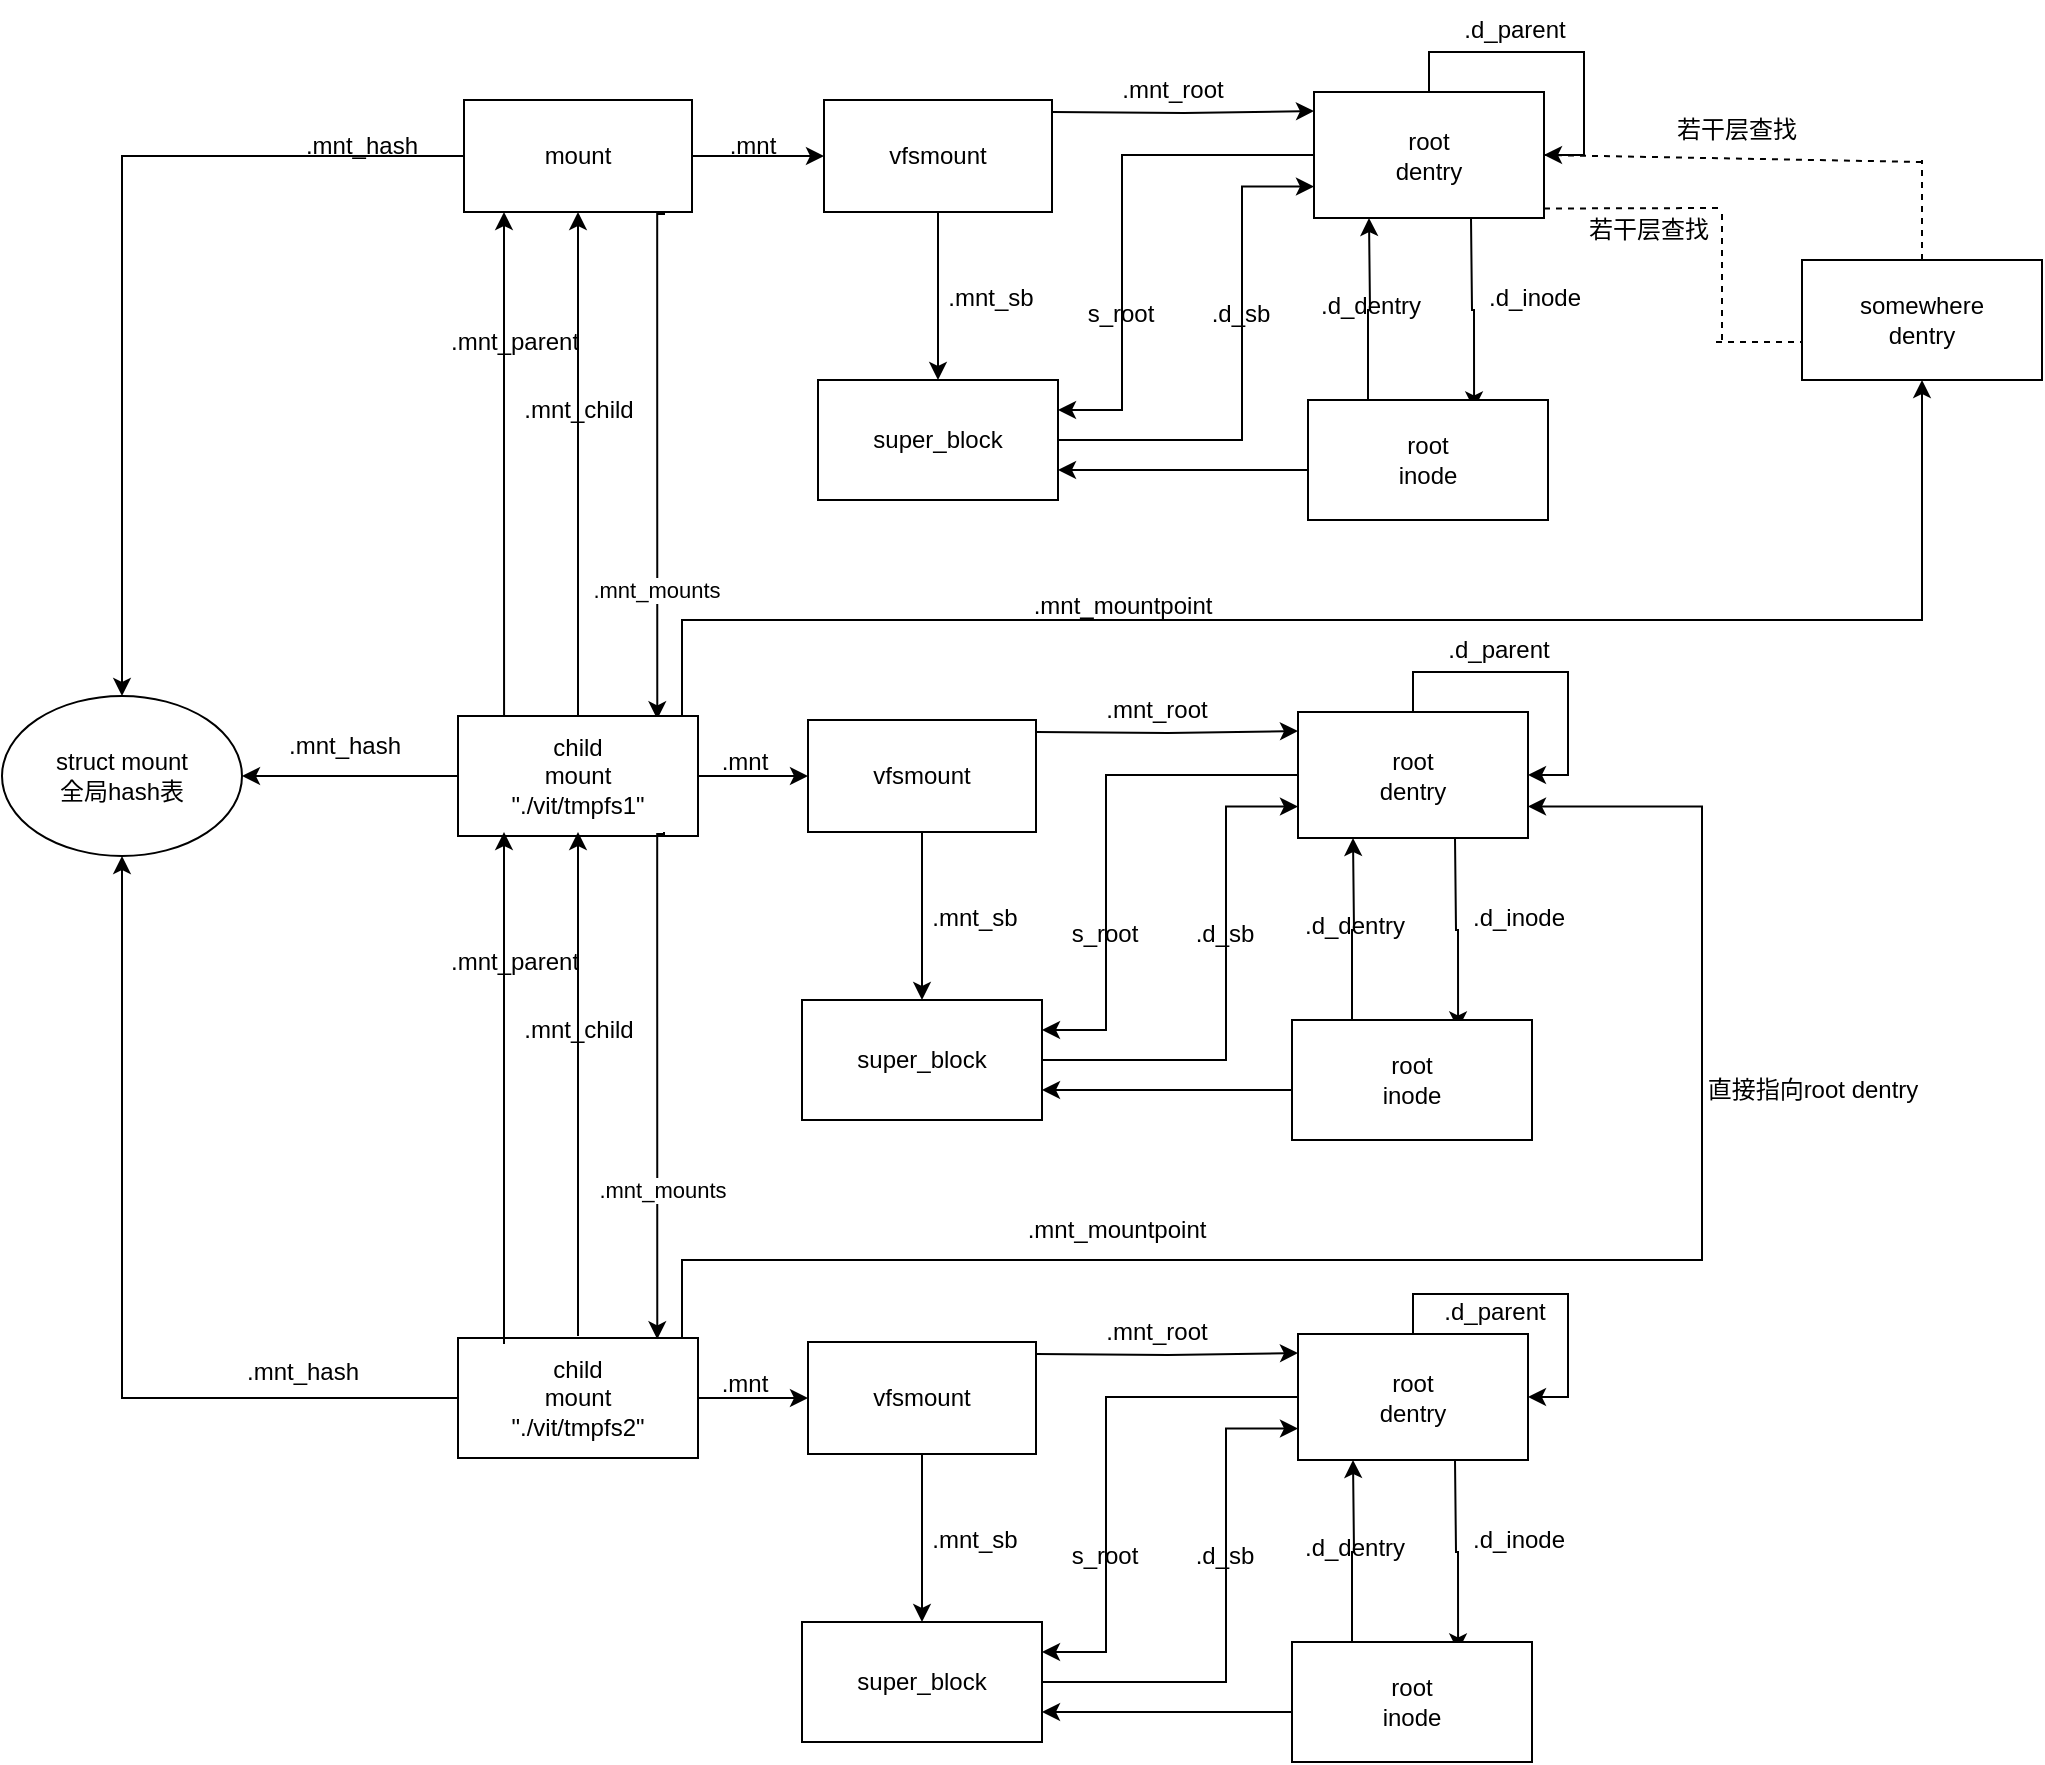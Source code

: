 <mxfile version="27.0.5">
  <diagram name="第 1 页" id="BZO7QQfYzBzUEjRPs3d8">
    <mxGraphModel dx="2232" dy="773" grid="1" gridSize="10" guides="1" tooltips="1" connect="1" arrows="1" fold="1" page="1" pageScale="1" pageWidth="827" pageHeight="1169" math="0" shadow="0">
      <root>
        <mxCell id="0" />
        <mxCell id="1" parent="0" />
        <mxCell id="rWukWYHGOGak0CJ_Dsep-6" style="edgeStyle=orthogonalEdgeStyle;rounded=0;orthogonalLoop=1;jettySize=auto;html=1;entryX=0;entryY=0.5;entryDx=0;entryDy=0;" parent="1" source="rWukWYHGOGak0CJ_Dsep-1" target="rWukWYHGOGak0CJ_Dsep-2" edge="1">
          <mxGeometry relative="1" as="geometry" />
        </mxCell>
        <mxCell id="rWukWYHGOGak0CJ_Dsep-10" style="edgeStyle=orthogonalEdgeStyle;rounded=0;orthogonalLoop=1;jettySize=auto;html=1;" parent="1" source="rWukWYHGOGak0CJ_Dsep-1" target="rWukWYHGOGak0CJ_Dsep-12" edge="1">
          <mxGeometry relative="1" as="geometry">
            <mxPoint x="90" y="288" as="targetPoint" />
          </mxGeometry>
        </mxCell>
        <mxCell id="rWukWYHGOGak0CJ_Dsep-48" style="edgeStyle=orthogonalEdgeStyle;rounded=0;orthogonalLoop=1;jettySize=auto;html=1;entryX=0.847;entryY=0.061;entryDx=0;entryDy=0;entryPerimeter=0;" parent="1" edge="1">
          <mxGeometry relative="1" as="geometry">
            <mxPoint x="251" y="316" as="sourcePoint" />
            <mxPoint x="247.64" y="569.66" as="targetPoint" />
            <Array as="points">
              <mxPoint x="251" y="317" />
              <mxPoint x="248" y="317" />
            </Array>
          </mxGeometry>
        </mxCell>
        <mxCell id="rWukWYHGOGak0CJ_Dsep-49" value=".mnt_mounts" style="edgeLabel;html=1;align=center;verticalAlign=middle;resizable=0;points=[];" parent="rWukWYHGOGak0CJ_Dsep-48" vertex="1" connectable="0">
          <mxGeometry x="0.493" y="-1" relative="1" as="geometry">
            <mxPoint as="offset" />
          </mxGeometry>
        </mxCell>
        <mxCell id="rWukWYHGOGak0CJ_Dsep-1" value="mount" style="rounded=0;whiteSpace=wrap;html=1;" parent="1" vertex="1">
          <mxGeometry x="151" y="260" width="114" height="56" as="geometry" />
        </mxCell>
        <mxCell id="rWukWYHGOGak0CJ_Dsep-17" style="edgeStyle=orthogonalEdgeStyle;rounded=0;orthogonalLoop=1;jettySize=auto;html=1;entryX=0;entryY=0.5;entryDx=0;entryDy=0;" parent="1" edge="1">
          <mxGeometry relative="1" as="geometry">
            <mxPoint x="445" y="266" as="sourcePoint" />
            <mxPoint x="576" y="265.5" as="targetPoint" />
          </mxGeometry>
        </mxCell>
        <mxCell id="rWukWYHGOGak0CJ_Dsep-25" style="edgeStyle=orthogonalEdgeStyle;rounded=0;orthogonalLoop=1;jettySize=auto;html=1;" parent="1" source="rWukWYHGOGak0CJ_Dsep-2" target="rWukWYHGOGak0CJ_Dsep-13" edge="1">
          <mxGeometry relative="1" as="geometry" />
        </mxCell>
        <mxCell id="rWukWYHGOGak0CJ_Dsep-2" value="vfsmount" style="rounded=0;whiteSpace=wrap;html=1;" parent="1" vertex="1">
          <mxGeometry x="331" y="260" width="114" height="56" as="geometry" />
        </mxCell>
        <mxCell id="rWukWYHGOGak0CJ_Dsep-23" style="edgeStyle=orthogonalEdgeStyle;rounded=0;orthogonalLoop=1;jettySize=auto;html=1;entryX=0.692;entryY=0.078;entryDx=0;entryDy=0;entryPerimeter=0;" parent="1" target="rWukWYHGOGak0CJ_Dsep-5" edge="1">
          <mxGeometry relative="1" as="geometry">
            <mxPoint x="654.5" y="319" as="sourcePoint" />
            <mxPoint x="655" y="392" as="targetPoint" />
          </mxGeometry>
        </mxCell>
        <mxCell id="rWukWYHGOGak0CJ_Dsep-36" style="edgeStyle=orthogonalEdgeStyle;rounded=0;orthogonalLoop=1;jettySize=auto;html=1;entryX=1;entryY=0.25;entryDx=0;entryDy=0;" parent="1" source="rWukWYHGOGak0CJ_Dsep-4" target="rWukWYHGOGak0CJ_Dsep-13" edge="1">
          <mxGeometry relative="1" as="geometry">
            <Array as="points">
              <mxPoint x="480" y="288" />
              <mxPoint x="480" y="415" />
            </Array>
          </mxGeometry>
        </mxCell>
        <mxCell id="rWukWYHGOGak0CJ_Dsep-4" value="root&lt;div&gt;dentry&lt;/div&gt;" style="rounded=0;whiteSpace=wrap;html=1;" parent="1" vertex="1">
          <mxGeometry x="576" y="256" width="115" height="63" as="geometry" />
        </mxCell>
        <mxCell id="rWukWYHGOGak0CJ_Dsep-19" style="edgeStyle=orthogonalEdgeStyle;rounded=0;orthogonalLoop=1;jettySize=auto;html=1;entryX=0.5;entryY=1;entryDx=0;entryDy=0;exitX=0.25;exitY=0;exitDx=0;exitDy=0;" parent="1" source="rWukWYHGOGak0CJ_Dsep-5" edge="1">
          <mxGeometry relative="1" as="geometry">
            <mxPoint x="604" y="392" as="sourcePoint" />
            <mxPoint x="603.5" y="319" as="targetPoint" />
          </mxGeometry>
        </mxCell>
        <mxCell id="rWukWYHGOGak0CJ_Dsep-34" style="edgeStyle=orthogonalEdgeStyle;rounded=0;orthogonalLoop=1;jettySize=auto;html=1;entryX=1;entryY=0.75;entryDx=0;entryDy=0;" parent="1" source="rWukWYHGOGak0CJ_Dsep-5" target="rWukWYHGOGak0CJ_Dsep-13" edge="1">
          <mxGeometry relative="1" as="geometry">
            <Array as="points">
              <mxPoint x="540" y="445" />
              <mxPoint x="540" y="445" />
            </Array>
          </mxGeometry>
        </mxCell>
        <mxCell id="rWukWYHGOGak0CJ_Dsep-5" value="&lt;div&gt;root&lt;/div&gt;&lt;div&gt;inode&lt;/div&gt;" style="rounded=0;whiteSpace=wrap;html=1;" parent="1" vertex="1">
          <mxGeometry x="573" y="410" width="120" height="60" as="geometry" />
        </mxCell>
        <mxCell id="rWukWYHGOGak0CJ_Dsep-7" value=".mnt" style="text;html=1;align=center;verticalAlign=middle;resizable=0;points=[];autosize=1;strokeColor=none;fillColor=none;" parent="1" vertex="1">
          <mxGeometry x="270" y="268" width="50" height="30" as="geometry" />
        </mxCell>
        <mxCell id="rWukWYHGOGak0CJ_Dsep-11" value=".mnt_hash" style="text;html=1;align=center;verticalAlign=middle;whiteSpace=wrap;rounded=0;" parent="1" vertex="1">
          <mxGeometry x="70" y="268" width="60" height="30" as="geometry" />
        </mxCell>
        <mxCell id="rWukWYHGOGak0CJ_Dsep-12" value="struct mount&lt;div&gt;全局hash表&lt;/div&gt;" style="ellipse;whiteSpace=wrap;html=1;" parent="1" vertex="1">
          <mxGeometry x="-80" y="558" width="120" height="80" as="geometry" />
        </mxCell>
        <mxCell id="rWukWYHGOGak0CJ_Dsep-27" style="edgeStyle=orthogonalEdgeStyle;rounded=0;orthogonalLoop=1;jettySize=auto;html=1;entryX=0;entryY=0.75;entryDx=0;entryDy=0;" parent="1" source="rWukWYHGOGak0CJ_Dsep-13" target="rWukWYHGOGak0CJ_Dsep-4" edge="1">
          <mxGeometry relative="1" as="geometry">
            <Array as="points">
              <mxPoint x="540" y="430" />
              <mxPoint x="540" y="303" />
            </Array>
          </mxGeometry>
        </mxCell>
        <mxCell id="rWukWYHGOGak0CJ_Dsep-13" value="super_block" style="rounded=0;whiteSpace=wrap;html=1;" parent="1" vertex="1">
          <mxGeometry x="328" y="400" width="120" height="60" as="geometry" />
        </mxCell>
        <mxCell id="rWukWYHGOGak0CJ_Dsep-14" style="edgeStyle=orthogonalEdgeStyle;rounded=0;orthogonalLoop=1;jettySize=auto;html=1;entryX=1;entryY=0.5;entryDx=0;entryDy=0;" parent="1" source="rWukWYHGOGak0CJ_Dsep-4" target="rWukWYHGOGak0CJ_Dsep-4" edge="1">
          <mxGeometry relative="1" as="geometry" />
        </mxCell>
        <mxCell id="rWukWYHGOGak0CJ_Dsep-16" value=".d_parent" style="text;html=1;align=center;verticalAlign=middle;resizable=0;points=[];autosize=1;strokeColor=none;fillColor=none;" parent="1" vertex="1">
          <mxGeometry x="641" y="210" width="70" height="30" as="geometry" />
        </mxCell>
        <mxCell id="rWukWYHGOGak0CJ_Dsep-18" value=".mnt_root" style="text;html=1;align=center;verticalAlign=middle;resizable=0;points=[];autosize=1;strokeColor=none;fillColor=none;" parent="1" vertex="1">
          <mxGeometry x="470" y="240" width="70" height="30" as="geometry" />
        </mxCell>
        <mxCell id="rWukWYHGOGak0CJ_Dsep-20" value=".d_dentry" style="text;html=1;align=center;verticalAlign=middle;resizable=0;points=[];autosize=1;strokeColor=none;fillColor=none;" parent="1" vertex="1">
          <mxGeometry x="569" y="348" width="70" height="30" as="geometry" />
        </mxCell>
        <mxCell id="rWukWYHGOGak0CJ_Dsep-24" value=".d_inode" style="text;html=1;align=center;verticalAlign=middle;resizable=0;points=[];autosize=1;strokeColor=none;fillColor=none;" parent="1" vertex="1">
          <mxGeometry x="651" y="344" width="70" height="30" as="geometry" />
        </mxCell>
        <mxCell id="rWukWYHGOGak0CJ_Dsep-26" value=".mnt_sb" style="text;html=1;align=center;verticalAlign=middle;resizable=0;points=[];autosize=1;strokeColor=none;fillColor=none;" parent="1" vertex="1">
          <mxGeometry x="379" y="344" width="70" height="30" as="geometry" />
        </mxCell>
        <mxCell id="rWukWYHGOGak0CJ_Dsep-28" value=".d_sb" style="text;html=1;align=center;verticalAlign=middle;resizable=0;points=[];autosize=1;strokeColor=none;fillColor=none;" parent="1" vertex="1">
          <mxGeometry x="514" y="352" width="50" height="30" as="geometry" />
        </mxCell>
        <mxCell id="rWukWYHGOGak0CJ_Dsep-32" value="s_root" style="text;html=1;align=center;verticalAlign=middle;resizable=0;points=[];autosize=1;strokeColor=none;fillColor=none;" parent="1" vertex="1">
          <mxGeometry x="449" y="352" width="60" height="30" as="geometry" />
        </mxCell>
        <mxCell id="rWukWYHGOGak0CJ_Dsep-43" style="edgeStyle=orthogonalEdgeStyle;rounded=0;orthogonalLoop=1;jettySize=auto;html=1;exitX=0.192;exitY=0.067;exitDx=0;exitDy=0;exitPerimeter=0;" parent="1" edge="1" source="rWukWYHGOGak0CJ_Dsep-40">
          <mxGeometry relative="1" as="geometry">
            <mxPoint x="171" y="316" as="targetPoint" />
            <mxPoint x="171" y="496" as="sourcePoint" />
          </mxGeometry>
        </mxCell>
        <mxCell id="rWukWYHGOGak0CJ_Dsep-45" style="edgeStyle=orthogonalEdgeStyle;rounded=0;orthogonalLoop=1;jettySize=auto;html=1;entryX=0.5;entryY=1;entryDx=0;entryDy=0;" parent="1" source="rWukWYHGOGak0CJ_Dsep-40" target="rWukWYHGOGak0CJ_Dsep-1" edge="1">
          <mxGeometry relative="1" as="geometry" />
        </mxCell>
        <mxCell id="HpxIS0S2C_Km43UUAVfv-24" style="edgeStyle=orthogonalEdgeStyle;rounded=0;orthogonalLoop=1;jettySize=auto;html=1;entryX=0;entryY=0.5;entryDx=0;entryDy=0;" edge="1" parent="1" source="rWukWYHGOGak0CJ_Dsep-40" target="HpxIS0S2C_Km43UUAVfv-3">
          <mxGeometry relative="1" as="geometry" />
        </mxCell>
        <mxCell id="HpxIS0S2C_Km43UUAVfv-28" style="edgeStyle=orthogonalEdgeStyle;rounded=0;orthogonalLoop=1;jettySize=auto;html=1;entryX=0.5;entryY=1;entryDx=0;entryDy=0;" edge="1" parent="1" source="rWukWYHGOGak0CJ_Dsep-40" target="HpxIS0S2C_Km43UUAVfv-23">
          <mxGeometry relative="1" as="geometry">
            <Array as="points">
              <mxPoint x="260" y="520" />
              <mxPoint x="880" y="520" />
            </Array>
          </mxGeometry>
        </mxCell>
        <mxCell id="HpxIS0S2C_Km43UUAVfv-72" style="edgeStyle=orthogonalEdgeStyle;rounded=0;orthogonalLoop=1;jettySize=auto;html=1;entryX=1;entryY=0.5;entryDx=0;entryDy=0;" edge="1" parent="1" source="rWukWYHGOGak0CJ_Dsep-40" target="rWukWYHGOGak0CJ_Dsep-12">
          <mxGeometry relative="1" as="geometry" />
        </mxCell>
        <mxCell id="rWukWYHGOGak0CJ_Dsep-40" value="child&lt;div&gt;&lt;div&gt;mount&lt;/div&gt;&lt;/div&gt;&lt;div&gt;&quot;./vit/tmpfs1&quot;&lt;/div&gt;" style="rounded=0;whiteSpace=wrap;html=1;" parent="1" vertex="1">
          <mxGeometry x="148" y="568" width="120" height="60" as="geometry" />
        </mxCell>
        <mxCell id="rWukWYHGOGak0CJ_Dsep-44" value=".mnt_parent" style="text;html=1;align=center;verticalAlign=middle;resizable=0;points=[];autosize=1;strokeColor=none;fillColor=none;" parent="1" vertex="1">
          <mxGeometry x="131" y="366" width="90" height="30" as="geometry" />
        </mxCell>
        <mxCell id="rWukWYHGOGak0CJ_Dsep-47" value=".mnt_child" style="text;html=1;align=center;verticalAlign=middle;resizable=0;points=[];autosize=1;strokeColor=none;fillColor=none;" parent="1" vertex="1">
          <mxGeometry x="168" y="400" width="80" height="30" as="geometry" />
        </mxCell>
        <mxCell id="HpxIS0S2C_Km43UUAVfv-1" style="edgeStyle=orthogonalEdgeStyle;rounded=0;orthogonalLoop=1;jettySize=auto;html=1;entryX=0;entryY=0.5;entryDx=0;entryDy=0;" edge="1" parent="1">
          <mxGeometry relative="1" as="geometry">
            <mxPoint x="437" y="576" as="sourcePoint" />
            <mxPoint x="568" y="575.5" as="targetPoint" />
          </mxGeometry>
        </mxCell>
        <mxCell id="HpxIS0S2C_Km43UUAVfv-2" style="edgeStyle=orthogonalEdgeStyle;rounded=0;orthogonalLoop=1;jettySize=auto;html=1;" edge="1" parent="1" source="HpxIS0S2C_Km43UUAVfv-3" target="HpxIS0S2C_Km43UUAVfv-11">
          <mxGeometry relative="1" as="geometry" />
        </mxCell>
        <mxCell id="HpxIS0S2C_Km43UUAVfv-3" value="vfsmount" style="rounded=0;whiteSpace=wrap;html=1;" vertex="1" parent="1">
          <mxGeometry x="323" y="570" width="114" height="56" as="geometry" />
        </mxCell>
        <mxCell id="HpxIS0S2C_Km43UUAVfv-4" style="edgeStyle=orthogonalEdgeStyle;rounded=0;orthogonalLoop=1;jettySize=auto;html=1;entryX=0.692;entryY=0.078;entryDx=0;entryDy=0;entryPerimeter=0;" edge="1" parent="1" target="HpxIS0S2C_Km43UUAVfv-9">
          <mxGeometry relative="1" as="geometry">
            <mxPoint x="646.5" y="629" as="sourcePoint" />
            <mxPoint x="647" y="702" as="targetPoint" />
          </mxGeometry>
        </mxCell>
        <mxCell id="HpxIS0S2C_Km43UUAVfv-5" style="edgeStyle=orthogonalEdgeStyle;rounded=0;orthogonalLoop=1;jettySize=auto;html=1;entryX=1;entryY=0.25;entryDx=0;entryDy=0;" edge="1" parent="1" source="HpxIS0S2C_Km43UUAVfv-6" target="HpxIS0S2C_Km43UUAVfv-11">
          <mxGeometry relative="1" as="geometry">
            <Array as="points">
              <mxPoint x="472" y="598" />
              <mxPoint x="472" y="725" />
            </Array>
          </mxGeometry>
        </mxCell>
        <mxCell id="HpxIS0S2C_Km43UUAVfv-6" value="root&lt;div&gt;dentry&lt;/div&gt;" style="rounded=0;whiteSpace=wrap;html=1;" vertex="1" parent="1">
          <mxGeometry x="568" y="566" width="115" height="63" as="geometry" />
        </mxCell>
        <mxCell id="HpxIS0S2C_Km43UUAVfv-7" style="edgeStyle=orthogonalEdgeStyle;rounded=0;orthogonalLoop=1;jettySize=auto;html=1;entryX=0.5;entryY=1;entryDx=0;entryDy=0;exitX=0.25;exitY=0;exitDx=0;exitDy=0;" edge="1" parent="1" source="HpxIS0S2C_Km43UUAVfv-9">
          <mxGeometry relative="1" as="geometry">
            <mxPoint x="596" y="702" as="sourcePoint" />
            <mxPoint x="595.5" y="629" as="targetPoint" />
          </mxGeometry>
        </mxCell>
        <mxCell id="HpxIS0S2C_Km43UUAVfv-8" style="edgeStyle=orthogonalEdgeStyle;rounded=0;orthogonalLoop=1;jettySize=auto;html=1;entryX=1;entryY=0.75;entryDx=0;entryDy=0;" edge="1" parent="1" source="HpxIS0S2C_Km43UUAVfv-9" target="HpxIS0S2C_Km43UUAVfv-11">
          <mxGeometry relative="1" as="geometry">
            <Array as="points">
              <mxPoint x="532" y="755" />
              <mxPoint x="532" y="755" />
            </Array>
          </mxGeometry>
        </mxCell>
        <mxCell id="HpxIS0S2C_Km43UUAVfv-9" value="&lt;div&gt;root&lt;/div&gt;&lt;div&gt;inode&lt;/div&gt;" style="rounded=0;whiteSpace=wrap;html=1;" vertex="1" parent="1">
          <mxGeometry x="565" y="720" width="120" height="60" as="geometry" />
        </mxCell>
        <mxCell id="HpxIS0S2C_Km43UUAVfv-10" style="edgeStyle=orthogonalEdgeStyle;rounded=0;orthogonalLoop=1;jettySize=auto;html=1;entryX=0;entryY=0.75;entryDx=0;entryDy=0;" edge="1" parent="1" source="HpxIS0S2C_Km43UUAVfv-11" target="HpxIS0S2C_Km43UUAVfv-6">
          <mxGeometry relative="1" as="geometry">
            <Array as="points">
              <mxPoint x="532" y="740" />
              <mxPoint x="532" y="613" />
            </Array>
          </mxGeometry>
        </mxCell>
        <mxCell id="HpxIS0S2C_Km43UUAVfv-11" value="super_block" style="rounded=0;whiteSpace=wrap;html=1;" vertex="1" parent="1">
          <mxGeometry x="320" y="710" width="120" height="60" as="geometry" />
        </mxCell>
        <mxCell id="HpxIS0S2C_Km43UUAVfv-12" style="edgeStyle=orthogonalEdgeStyle;rounded=0;orthogonalLoop=1;jettySize=auto;html=1;entryX=1;entryY=0.5;entryDx=0;entryDy=0;" edge="1" parent="1" source="HpxIS0S2C_Km43UUAVfv-6" target="HpxIS0S2C_Km43UUAVfv-6">
          <mxGeometry relative="1" as="geometry" />
        </mxCell>
        <mxCell id="HpxIS0S2C_Km43UUAVfv-13" value=".d_parent" style="text;html=1;align=center;verticalAlign=middle;resizable=0;points=[];autosize=1;strokeColor=none;fillColor=none;" vertex="1" parent="1">
          <mxGeometry x="633" y="520" width="70" height="30" as="geometry" />
        </mxCell>
        <mxCell id="HpxIS0S2C_Km43UUAVfv-14" value=".mnt_root" style="text;html=1;align=center;verticalAlign=middle;resizable=0;points=[];autosize=1;strokeColor=none;fillColor=none;" vertex="1" parent="1">
          <mxGeometry x="462" y="550" width="70" height="30" as="geometry" />
        </mxCell>
        <mxCell id="HpxIS0S2C_Km43UUAVfv-15" value=".d_dentry" style="text;html=1;align=center;verticalAlign=middle;resizable=0;points=[];autosize=1;strokeColor=none;fillColor=none;" vertex="1" parent="1">
          <mxGeometry x="561" y="658" width="70" height="30" as="geometry" />
        </mxCell>
        <mxCell id="HpxIS0S2C_Km43UUAVfv-16" value=".d_inode" style="text;html=1;align=center;verticalAlign=middle;resizable=0;points=[];autosize=1;strokeColor=none;fillColor=none;" vertex="1" parent="1">
          <mxGeometry x="643" y="654" width="70" height="30" as="geometry" />
        </mxCell>
        <mxCell id="HpxIS0S2C_Km43UUAVfv-17" value=".mnt_sb" style="text;html=1;align=center;verticalAlign=middle;resizable=0;points=[];autosize=1;strokeColor=none;fillColor=none;" vertex="1" parent="1">
          <mxGeometry x="371" y="654" width="70" height="30" as="geometry" />
        </mxCell>
        <mxCell id="HpxIS0S2C_Km43UUAVfv-18" value=".d_sb" style="text;html=1;align=center;verticalAlign=middle;resizable=0;points=[];autosize=1;strokeColor=none;fillColor=none;" vertex="1" parent="1">
          <mxGeometry x="506" y="662" width="50" height="30" as="geometry" />
        </mxCell>
        <mxCell id="HpxIS0S2C_Km43UUAVfv-19" value="s_root" style="text;html=1;align=center;verticalAlign=middle;resizable=0;points=[];autosize=1;strokeColor=none;fillColor=none;" vertex="1" parent="1">
          <mxGeometry x="441" y="662" width="60" height="30" as="geometry" />
        </mxCell>
        <mxCell id="HpxIS0S2C_Km43UUAVfv-23" value="somewhere&lt;div&gt;dentry&lt;/div&gt;" style="rounded=0;whiteSpace=wrap;html=1;" vertex="1" parent="1">
          <mxGeometry x="820" y="340" width="120" height="60" as="geometry" />
        </mxCell>
        <mxCell id="HpxIS0S2C_Km43UUAVfv-25" value=".mnt" style="text;html=1;align=center;verticalAlign=middle;resizable=0;points=[];autosize=1;strokeColor=none;fillColor=none;" vertex="1" parent="1">
          <mxGeometry x="266" y="576" width="50" height="30" as="geometry" />
        </mxCell>
        <mxCell id="HpxIS0S2C_Km43UUAVfv-27" value=".mnt_hash" style="text;html=1;align=center;verticalAlign=middle;resizable=0;points=[];autosize=1;strokeColor=none;fillColor=none;" vertex="1" parent="1">
          <mxGeometry x="51" y="568" width="80" height="30" as="geometry" />
        </mxCell>
        <mxCell id="HpxIS0S2C_Km43UUAVfv-29" value=".mnt_mountpoint" style="text;html=1;align=center;verticalAlign=middle;resizable=0;points=[];autosize=1;strokeColor=none;fillColor=none;" vertex="1" parent="1">
          <mxGeometry x="425" y="498" width="110" height="30" as="geometry" />
        </mxCell>
        <mxCell id="HpxIS0S2C_Km43UUAVfv-32" value="" style="endArrow=none;dashed=1;html=1;rounded=0;" edge="1" parent="1">
          <mxGeometry width="50" height="50" relative="1" as="geometry">
            <mxPoint x="880" y="340" as="sourcePoint" />
            <mxPoint x="880" y="290" as="targetPoint" />
          </mxGeometry>
        </mxCell>
        <mxCell id="HpxIS0S2C_Km43UUAVfv-34" value="" style="endArrow=none;dashed=1;html=1;rounded=0;exitX=1;exitY=0.5;exitDx=0;exitDy=0;" edge="1" parent="1" source="rWukWYHGOGak0CJ_Dsep-4">
          <mxGeometry width="50" height="50" relative="1" as="geometry">
            <mxPoint x="810" y="291" as="sourcePoint" />
            <mxPoint x="880" y="291" as="targetPoint" />
          </mxGeometry>
        </mxCell>
        <mxCell id="HpxIS0S2C_Km43UUAVfv-35" value="若干层查找" style="text;html=1;align=center;verticalAlign=middle;resizable=0;points=[];autosize=1;strokeColor=none;fillColor=none;" vertex="1" parent="1">
          <mxGeometry x="747" y="260" width="80" height="30" as="geometry" />
        </mxCell>
        <mxCell id="HpxIS0S2C_Km43UUAVfv-36" value="" style="endArrow=none;dashed=1;html=1;rounded=0;exitX=1;exitY=0.75;exitDx=0;exitDy=0;" edge="1" parent="1">
          <mxGeometry width="50" height="50" relative="1" as="geometry">
            <mxPoint x="691" y="314.25" as="sourcePoint" />
            <mxPoint x="780" y="314" as="targetPoint" />
          </mxGeometry>
        </mxCell>
        <mxCell id="HpxIS0S2C_Km43UUAVfv-37" value="" style="endArrow=none;dashed=1;html=1;rounded=0;" edge="1" parent="1">
          <mxGeometry width="50" height="50" relative="1" as="geometry">
            <mxPoint x="780" y="380" as="sourcePoint" />
            <mxPoint x="780" y="316" as="targetPoint" />
          </mxGeometry>
        </mxCell>
        <mxCell id="HpxIS0S2C_Km43UUAVfv-38" value="" style="endArrow=none;dashed=1;html=1;rounded=0;" edge="1" parent="1">
          <mxGeometry width="50" height="50" relative="1" as="geometry">
            <mxPoint x="777" y="381" as="sourcePoint" />
            <mxPoint x="820" y="381" as="targetPoint" />
          </mxGeometry>
        </mxCell>
        <mxCell id="HpxIS0S2C_Km43UUAVfv-39" value="若干层查找" style="text;html=1;align=center;verticalAlign=middle;resizable=0;points=[];autosize=1;strokeColor=none;fillColor=none;" vertex="1" parent="1">
          <mxGeometry x="703" y="310" width="80" height="30" as="geometry" />
        </mxCell>
        <mxCell id="HpxIS0S2C_Km43UUAVfv-41" style="edgeStyle=orthogonalEdgeStyle;rounded=0;orthogonalLoop=1;jettySize=auto;html=1;entryX=0;entryY=0.5;entryDx=0;entryDy=0;" edge="1" parent="1" source="HpxIS0S2C_Km43UUAVfv-42" target="HpxIS0S2C_Km43UUAVfv-45">
          <mxGeometry relative="1" as="geometry" />
        </mxCell>
        <mxCell id="HpxIS0S2C_Km43UUAVfv-71" style="edgeStyle=orthogonalEdgeStyle;rounded=0;orthogonalLoop=1;jettySize=auto;html=1;entryX=1;entryY=0.75;entryDx=0;entryDy=0;" edge="1" parent="1" source="HpxIS0S2C_Km43UUAVfv-42" target="HpxIS0S2C_Km43UUAVfv-6">
          <mxGeometry relative="1" as="geometry">
            <Array as="points">
              <mxPoint x="260" y="840" />
              <mxPoint x="770" y="840" />
              <mxPoint x="770" y="613" />
            </Array>
          </mxGeometry>
        </mxCell>
        <mxCell id="HpxIS0S2C_Km43UUAVfv-73" style="edgeStyle=orthogonalEdgeStyle;rounded=0;orthogonalLoop=1;jettySize=auto;html=1;entryX=0.5;entryY=1;entryDx=0;entryDy=0;" edge="1" parent="1" source="HpxIS0S2C_Km43UUAVfv-42" target="rWukWYHGOGak0CJ_Dsep-12">
          <mxGeometry relative="1" as="geometry" />
        </mxCell>
        <mxCell id="HpxIS0S2C_Km43UUAVfv-42" value="child&lt;div&gt;mount&lt;/div&gt;&lt;div&gt;&quot;./vit/tmpfs2&quot;&lt;/div&gt;" style="rounded=0;whiteSpace=wrap;html=1;" vertex="1" parent="1">
          <mxGeometry x="148" y="879" width="120" height="60" as="geometry" />
        </mxCell>
        <mxCell id="HpxIS0S2C_Km43UUAVfv-43" style="edgeStyle=orthogonalEdgeStyle;rounded=0;orthogonalLoop=1;jettySize=auto;html=1;entryX=0;entryY=0.5;entryDx=0;entryDy=0;" edge="1" parent="1">
          <mxGeometry relative="1" as="geometry">
            <mxPoint x="437" y="887" as="sourcePoint" />
            <mxPoint x="568" y="886.5" as="targetPoint" />
          </mxGeometry>
        </mxCell>
        <mxCell id="HpxIS0S2C_Km43UUAVfv-44" style="edgeStyle=orthogonalEdgeStyle;rounded=0;orthogonalLoop=1;jettySize=auto;html=1;" edge="1" parent="1" source="HpxIS0S2C_Km43UUAVfv-45" target="HpxIS0S2C_Km43UUAVfv-53">
          <mxGeometry relative="1" as="geometry" />
        </mxCell>
        <mxCell id="HpxIS0S2C_Km43UUAVfv-45" value="vfsmount" style="rounded=0;whiteSpace=wrap;html=1;" vertex="1" parent="1">
          <mxGeometry x="323" y="881" width="114" height="56" as="geometry" />
        </mxCell>
        <mxCell id="HpxIS0S2C_Km43UUAVfv-46" style="edgeStyle=orthogonalEdgeStyle;rounded=0;orthogonalLoop=1;jettySize=auto;html=1;entryX=0.692;entryY=0.078;entryDx=0;entryDy=0;entryPerimeter=0;" edge="1" parent="1" target="HpxIS0S2C_Km43UUAVfv-51">
          <mxGeometry relative="1" as="geometry">
            <mxPoint x="646.5" y="940" as="sourcePoint" />
            <mxPoint x="647" y="1013" as="targetPoint" />
          </mxGeometry>
        </mxCell>
        <mxCell id="HpxIS0S2C_Km43UUAVfv-47" style="edgeStyle=orthogonalEdgeStyle;rounded=0;orthogonalLoop=1;jettySize=auto;html=1;entryX=1;entryY=0.25;entryDx=0;entryDy=0;" edge="1" parent="1" source="HpxIS0S2C_Km43UUAVfv-48" target="HpxIS0S2C_Km43UUAVfv-53">
          <mxGeometry relative="1" as="geometry">
            <Array as="points">
              <mxPoint x="472" y="909" />
              <mxPoint x="472" y="1036" />
            </Array>
          </mxGeometry>
        </mxCell>
        <mxCell id="HpxIS0S2C_Km43UUAVfv-48" value="root&lt;div&gt;dentry&lt;/div&gt;" style="rounded=0;whiteSpace=wrap;html=1;" vertex="1" parent="1">
          <mxGeometry x="568" y="877" width="115" height="63" as="geometry" />
        </mxCell>
        <mxCell id="HpxIS0S2C_Km43UUAVfv-49" style="edgeStyle=orthogonalEdgeStyle;rounded=0;orthogonalLoop=1;jettySize=auto;html=1;entryX=0.5;entryY=1;entryDx=0;entryDy=0;exitX=0.25;exitY=0;exitDx=0;exitDy=0;" edge="1" parent="1" source="HpxIS0S2C_Km43UUAVfv-51">
          <mxGeometry relative="1" as="geometry">
            <mxPoint x="596" y="1013" as="sourcePoint" />
            <mxPoint x="595.5" y="940" as="targetPoint" />
          </mxGeometry>
        </mxCell>
        <mxCell id="HpxIS0S2C_Km43UUAVfv-50" style="edgeStyle=orthogonalEdgeStyle;rounded=0;orthogonalLoop=1;jettySize=auto;html=1;entryX=1;entryY=0.75;entryDx=0;entryDy=0;" edge="1" parent="1" source="HpxIS0S2C_Km43UUAVfv-51" target="HpxIS0S2C_Km43UUAVfv-53">
          <mxGeometry relative="1" as="geometry">
            <Array as="points">
              <mxPoint x="532" y="1066" />
              <mxPoint x="532" y="1066" />
            </Array>
          </mxGeometry>
        </mxCell>
        <mxCell id="HpxIS0S2C_Km43UUAVfv-51" value="&lt;div&gt;root&lt;/div&gt;&lt;div&gt;inode&lt;/div&gt;" style="rounded=0;whiteSpace=wrap;html=1;" vertex="1" parent="1">
          <mxGeometry x="565" y="1031" width="120" height="60" as="geometry" />
        </mxCell>
        <mxCell id="HpxIS0S2C_Km43UUAVfv-52" style="edgeStyle=orthogonalEdgeStyle;rounded=0;orthogonalLoop=1;jettySize=auto;html=1;entryX=0;entryY=0.75;entryDx=0;entryDy=0;" edge="1" parent="1" source="HpxIS0S2C_Km43UUAVfv-53" target="HpxIS0S2C_Km43UUAVfv-48">
          <mxGeometry relative="1" as="geometry">
            <Array as="points">
              <mxPoint x="532" y="1051" />
              <mxPoint x="532" y="924" />
            </Array>
          </mxGeometry>
        </mxCell>
        <mxCell id="HpxIS0S2C_Km43UUAVfv-53" value="super_block" style="rounded=0;whiteSpace=wrap;html=1;" vertex="1" parent="1">
          <mxGeometry x="320" y="1021" width="120" height="60" as="geometry" />
        </mxCell>
        <mxCell id="HpxIS0S2C_Km43UUAVfv-54" style="edgeStyle=orthogonalEdgeStyle;rounded=0;orthogonalLoop=1;jettySize=auto;html=1;entryX=1;entryY=0.5;entryDx=0;entryDy=0;" edge="1" parent="1" source="HpxIS0S2C_Km43UUAVfv-48" target="HpxIS0S2C_Km43UUAVfv-48">
          <mxGeometry relative="1" as="geometry" />
        </mxCell>
        <mxCell id="HpxIS0S2C_Km43UUAVfv-55" value=".d_parent" style="text;html=1;align=center;verticalAlign=middle;resizable=0;points=[];autosize=1;strokeColor=none;fillColor=none;" vertex="1" parent="1">
          <mxGeometry x="631" y="851" width="70" height="30" as="geometry" />
        </mxCell>
        <mxCell id="HpxIS0S2C_Km43UUAVfv-56" value=".mnt_root" style="text;html=1;align=center;verticalAlign=middle;resizable=0;points=[];autosize=1;strokeColor=none;fillColor=none;" vertex="1" parent="1">
          <mxGeometry x="462" y="861" width="70" height="30" as="geometry" />
        </mxCell>
        <mxCell id="HpxIS0S2C_Km43UUAVfv-57" value=".d_dentry" style="text;html=1;align=center;verticalAlign=middle;resizable=0;points=[];autosize=1;strokeColor=none;fillColor=none;" vertex="1" parent="1">
          <mxGeometry x="561" y="969" width="70" height="30" as="geometry" />
        </mxCell>
        <mxCell id="HpxIS0S2C_Km43UUAVfv-58" value=".d_inode" style="text;html=1;align=center;verticalAlign=middle;resizable=0;points=[];autosize=1;strokeColor=none;fillColor=none;" vertex="1" parent="1">
          <mxGeometry x="643" y="965" width="70" height="30" as="geometry" />
        </mxCell>
        <mxCell id="HpxIS0S2C_Km43UUAVfv-59" value=".mnt_sb" style="text;html=1;align=center;verticalAlign=middle;resizable=0;points=[];autosize=1;strokeColor=none;fillColor=none;" vertex="1" parent="1">
          <mxGeometry x="371" y="965" width="70" height="30" as="geometry" />
        </mxCell>
        <mxCell id="HpxIS0S2C_Km43UUAVfv-60" value=".d_sb" style="text;html=1;align=center;verticalAlign=middle;resizable=0;points=[];autosize=1;strokeColor=none;fillColor=none;" vertex="1" parent="1">
          <mxGeometry x="506" y="973" width="50" height="30" as="geometry" />
        </mxCell>
        <mxCell id="HpxIS0S2C_Km43UUAVfv-61" value="s_root" style="text;html=1;align=center;verticalAlign=middle;resizable=0;points=[];autosize=1;strokeColor=none;fillColor=none;" vertex="1" parent="1">
          <mxGeometry x="441" y="973" width="60" height="30" as="geometry" />
        </mxCell>
        <mxCell id="HpxIS0S2C_Km43UUAVfv-62" value=".mnt" style="text;html=1;align=center;verticalAlign=middle;resizable=0;points=[];autosize=1;strokeColor=none;fillColor=none;" vertex="1" parent="1">
          <mxGeometry x="266" y="887" width="50" height="30" as="geometry" />
        </mxCell>
        <mxCell id="HpxIS0S2C_Km43UUAVfv-63" value=".mnt_mountpoint" style="text;html=1;align=center;verticalAlign=middle;resizable=0;points=[];autosize=1;strokeColor=none;fillColor=none;" vertex="1" parent="1">
          <mxGeometry x="422" y="810" width="110" height="30" as="geometry" />
        </mxCell>
        <mxCell id="HpxIS0S2C_Km43UUAVfv-64" style="edgeStyle=orthogonalEdgeStyle;rounded=0;orthogonalLoop=1;jettySize=auto;html=1;entryX=0.847;entryY=0.061;entryDx=0;entryDy=0;entryPerimeter=0;" edge="1" parent="1">
          <mxGeometry relative="1" as="geometry">
            <mxPoint x="251" y="626" as="sourcePoint" />
            <mxPoint x="247.64" y="879.66" as="targetPoint" />
            <Array as="points">
              <mxPoint x="251" y="627" />
              <mxPoint x="248" y="627" />
            </Array>
          </mxGeometry>
        </mxCell>
        <mxCell id="HpxIS0S2C_Km43UUAVfv-65" value=".mnt_mounts" style="edgeLabel;html=1;align=center;verticalAlign=middle;resizable=0;points=[];" vertex="1" connectable="0" parent="HpxIS0S2C_Km43UUAVfv-64">
          <mxGeometry x="0.493" y="-1" relative="1" as="geometry">
            <mxPoint x="3" y="-10" as="offset" />
          </mxGeometry>
        </mxCell>
        <mxCell id="HpxIS0S2C_Km43UUAVfv-66" style="edgeStyle=orthogonalEdgeStyle;rounded=0;orthogonalLoop=1;jettySize=auto;html=1;exitX=0.192;exitY=0.067;exitDx=0;exitDy=0;exitPerimeter=0;" edge="1" parent="1">
          <mxGeometry relative="1" as="geometry">
            <mxPoint x="171" y="626" as="targetPoint" />
            <mxPoint x="171" y="882" as="sourcePoint" />
          </mxGeometry>
        </mxCell>
        <mxCell id="HpxIS0S2C_Km43UUAVfv-67" style="edgeStyle=orthogonalEdgeStyle;rounded=0;orthogonalLoop=1;jettySize=auto;html=1;entryX=0.5;entryY=1;entryDx=0;entryDy=0;" edge="1" parent="1">
          <mxGeometry relative="1" as="geometry">
            <mxPoint x="208" y="878" as="sourcePoint" />
            <mxPoint x="208" y="626" as="targetPoint" />
          </mxGeometry>
        </mxCell>
        <mxCell id="HpxIS0S2C_Km43UUAVfv-68" value=".mnt_parent" style="text;html=1;align=center;verticalAlign=middle;resizable=0;points=[];autosize=1;strokeColor=none;fillColor=none;" vertex="1" parent="1">
          <mxGeometry x="131" y="676" width="90" height="30" as="geometry" />
        </mxCell>
        <mxCell id="HpxIS0S2C_Km43UUAVfv-69" value=".mnt_child" style="text;html=1;align=center;verticalAlign=middle;resizable=0;points=[];autosize=1;strokeColor=none;fillColor=none;" vertex="1" parent="1">
          <mxGeometry x="168" y="710" width="80" height="30" as="geometry" />
        </mxCell>
        <mxCell id="HpxIS0S2C_Km43UUAVfv-74" value=".mnt_hash" style="text;html=1;align=center;verticalAlign=middle;resizable=0;points=[];autosize=1;strokeColor=none;fillColor=none;" vertex="1" parent="1">
          <mxGeometry x="30" y="881" width="80" height="30" as="geometry" />
        </mxCell>
        <mxCell id="HpxIS0S2C_Km43UUAVfv-75" value="直接指向root dentry" style="text;html=1;align=center;verticalAlign=middle;resizable=0;points=[];autosize=1;strokeColor=none;fillColor=none;" vertex="1" parent="1">
          <mxGeometry x="760" y="740" width="130" height="30" as="geometry" />
        </mxCell>
      </root>
    </mxGraphModel>
  </diagram>
</mxfile>
